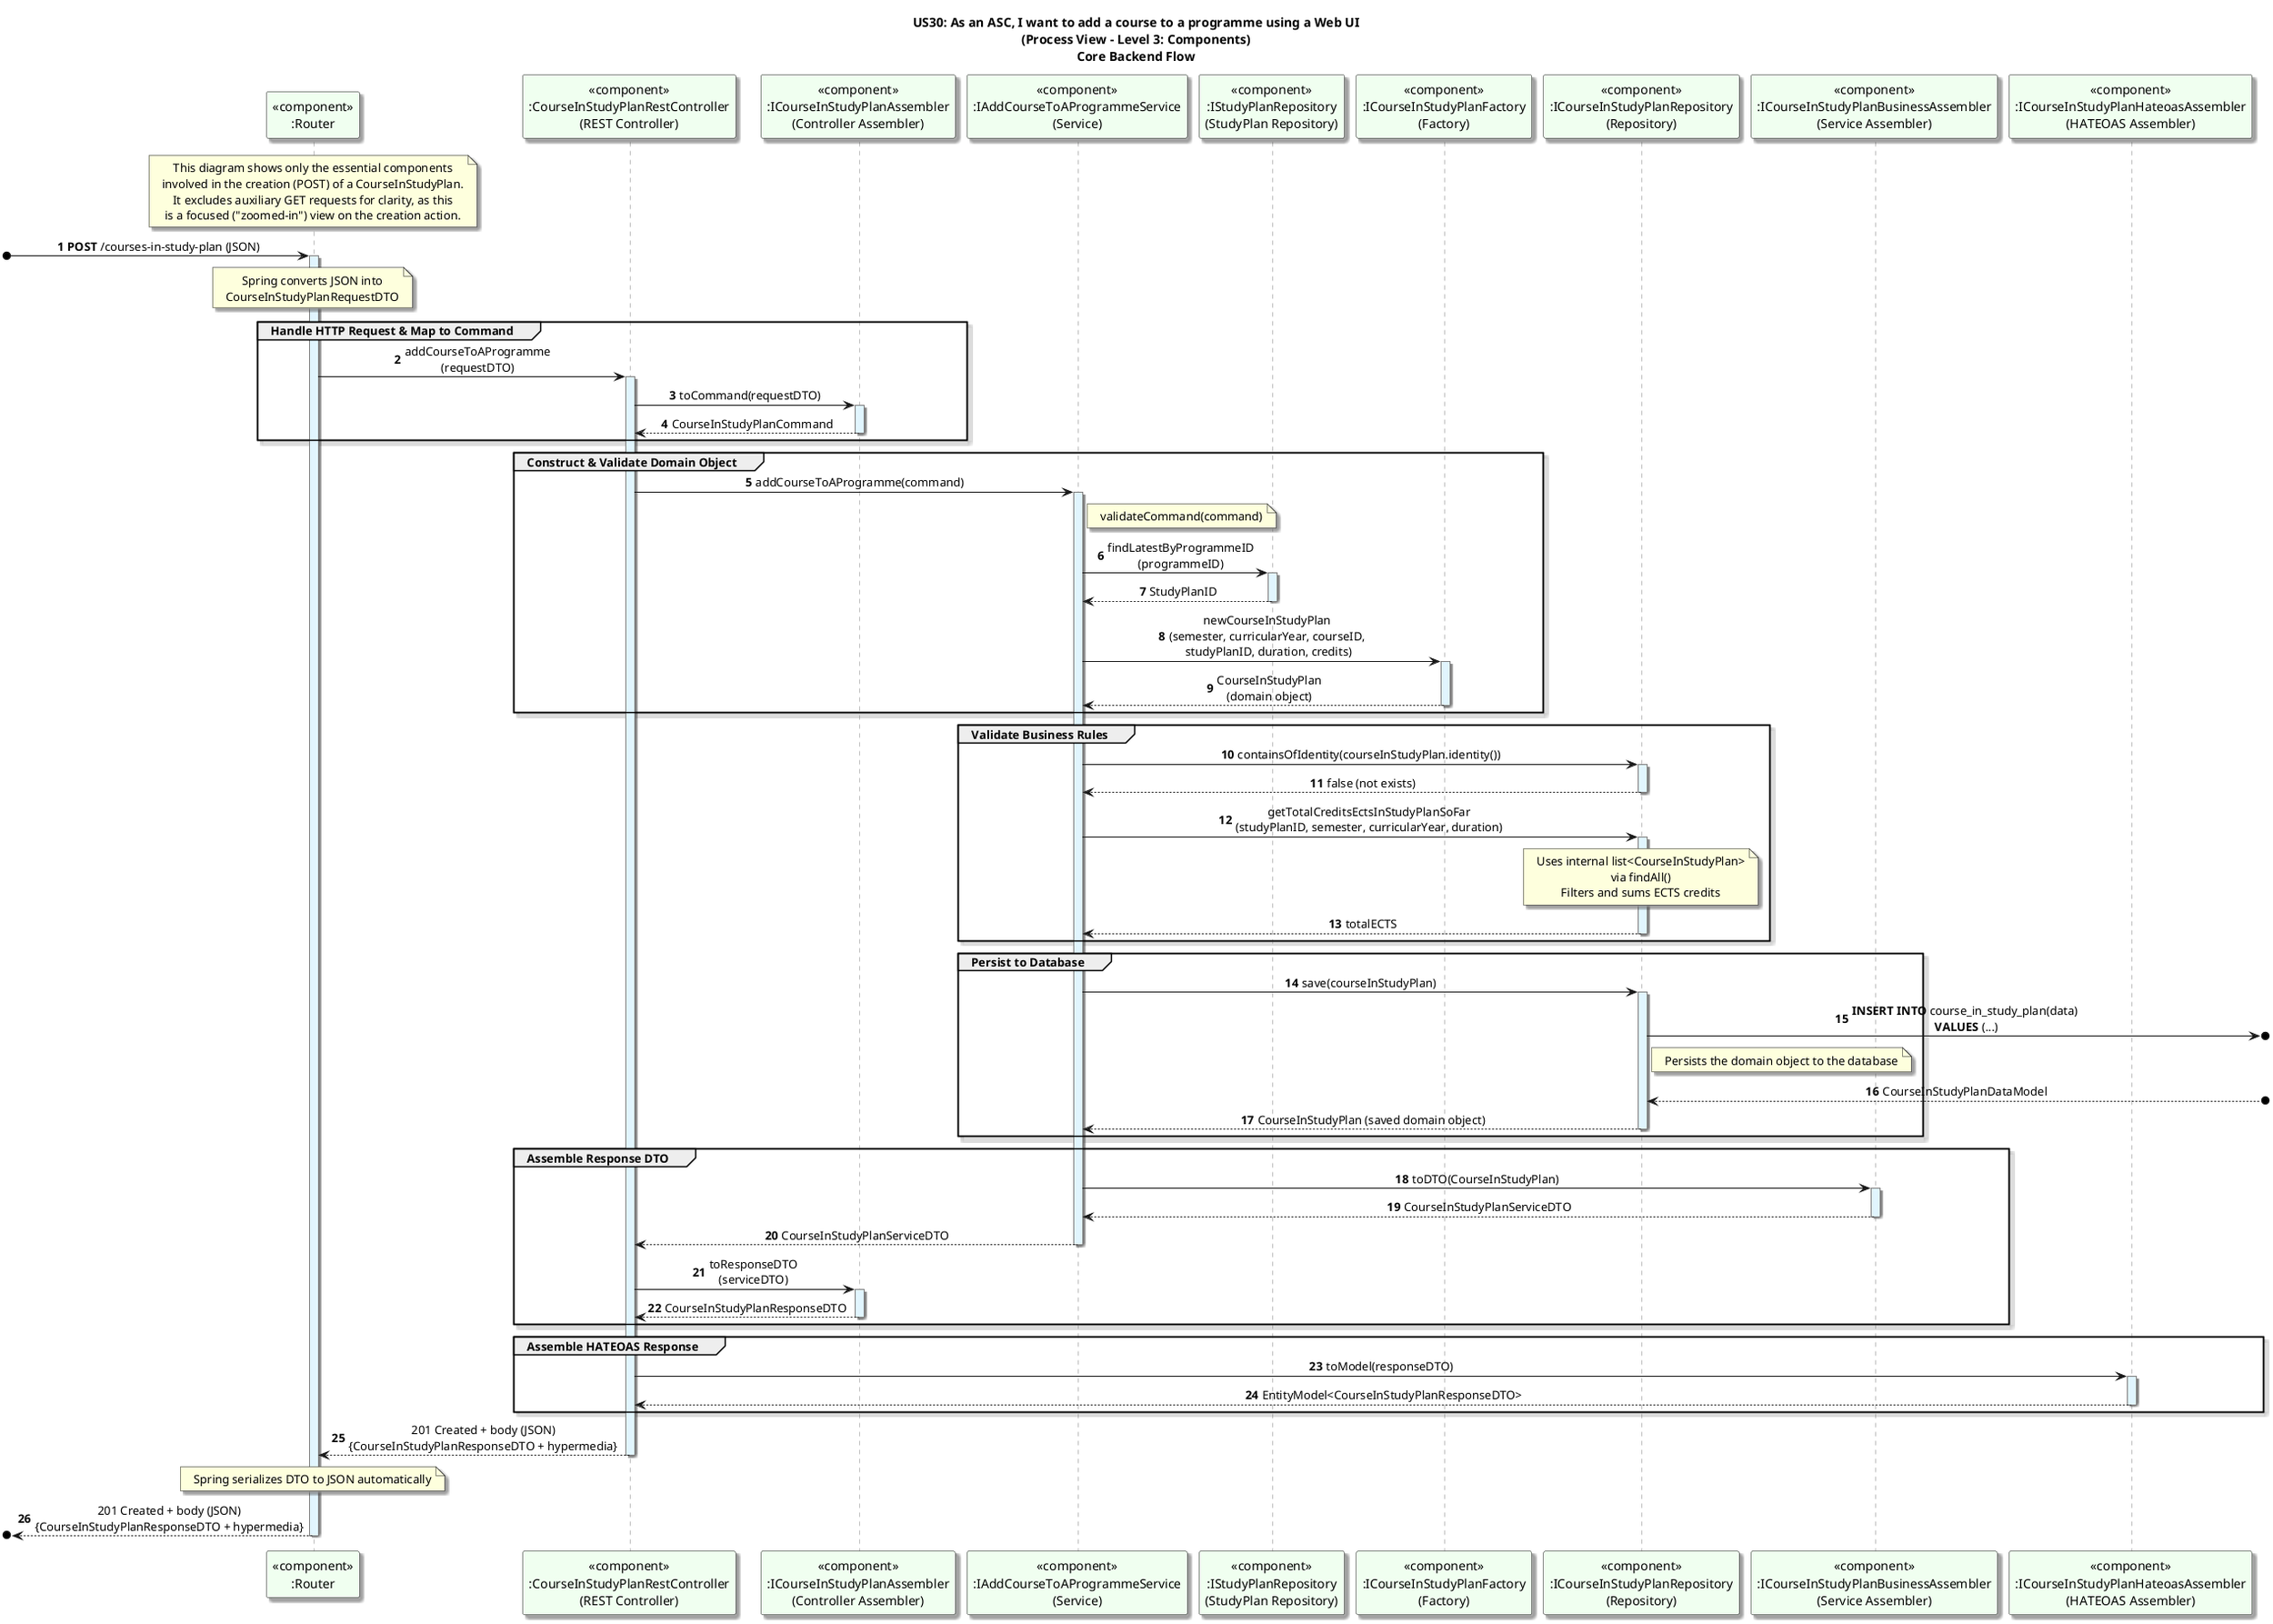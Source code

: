 @startuml
title: US30: As an ASC, I want to add a course to a programme using a Web UI\n(Process View - Level 3: Components)\nCore Backend Flow
autonumber

skinparam {
  ActivityPadding 2
  ActivityMargin 2
  BoxPadding 2
}
skinparam sequence {
    LifeLineBorderColor Grey
    LifeLineBackgroundColor #E1F5FE
}
skinparam defaultTextAlignment center
skinparam shadowing true

participant "<<component>>\n:Router" as Router #honeydew
participant "<<component>>\n:CourseInStudyPlanRestController\n(REST Controller)" as Controller #honeydew
participant "<<component>>\n:ICourseInStudyPlanAssembler\n(Controller Assembler)" as Assembler #honeydew
participant "<<component>>\n:IAddCourseToAProgrammeService\n(Service)" as Service #honeydew
participant "<<component>>\n:IStudyPlanRepository\n(StudyPlan Repository)" as StudyPlanRepository #honeydew
participant "<<component>>\n:ICourseInStudyPlanFactory\n(Factory)" as Factory #honeydew
participant "<<component>>\n:ICourseInStudyPlanRepository\n(Repository)" as Repository #honeydew
participant "<<component>>\n:ICourseInStudyPlanBusinessAssembler\n(Service Assembler)" as BAssembler #honeydew
participant "<<component>>\n:ICourseInStudyPlanHateoasAssembler\n(HATEOAS Assembler)" as HateoasAssembler #honeydew

note over Router
This diagram shows only the essential components
involved in the creation (POST) of a CourseInStudyPlan.
It excludes auxiliary GET requests for clarity, as this
is a focused ("zoomed-in") view on the creation action.
end note

[o-> Router: **POST** /courses-in-study-plan (JSON)
activate Router
note over Router
Spring converts JSON into
CourseInStudyPlanRequestDTO
end note
group Handle HTTP Request & Map to Command
Router -> Controller: addCourseToAProgramme\n(requestDTO)
activate Controller


Controller -> Assembler: toCommand(requestDTO)
activate Assembler
Assembler --> Controller: CourseInStudyPlanCommand
deactivate Assembler
end group

group Construct & Validate Domain Object
Controller -> Service: addCourseToAProgramme(command)
activate Service
note right of Service: validateCommand(command)
Service -> StudyPlanRepository: findLatestByProgrammeID\n(programmeID)
activate StudyPlanRepository
StudyPlanRepository --> Service: StudyPlanID
deactivate StudyPlanRepository

Service -> Factory: newCourseInStudyPlan\n(semester, curricularYear, courseID,\n studyPlanID, duration, credits)
activate Factory

Factory --> Service: CourseInStudyPlan\n(domain object)
deactivate Factory
end

group Validate Business Rules
Service -> Repository: containsOfIdentity(courseInStudyPlan.identity())
activate Repository
Repository --> Service: false (not exists)
deactivate Repository

Service -> Repository: getTotalCreditsEctsInStudyPlanSoFar\n(studyPlanID, semester, curricularYear, duration)
activate Repository
note over Repository
Uses internal list<CourseInStudyPlan>
via findAll()
Filters and sums ECTS credits
end note
Repository --> Service: totalECTS
deactivate Repository
end group

group Persist to Database
Service -> Repository: save(courseInStudyPlan)
activate Repository

Repository ->o]: **INSERT INTO** course_in_study_plan(data)\n **VALUES** (...)
note right of Repository
Persists the domain object to the database
end note
Repository <--o]: CourseInStudyPlanDataModel

Repository --> Service: CourseInStudyPlan (saved domain object)
deactivate Repository
end group

group Assemble Response DTO
Service -> BAssembler: toDTO(CourseInStudyPlan)
activate BAssembler
BAssembler --> Service: CourseInStudyPlanServiceDTO
deactivate BAssembler
Service --> Controller: CourseInStudyPlanServiceDTO
deactivate Service

    Controller -> Assembler: toResponseDTO\n(serviceDTO)
    activate Assembler
    Assembler --> Controller: CourseInStudyPlanResponseDTO
    deactivate Assembler
    end group

    group Assemble HATEOAS Response
    Controller -> HateoasAssembler: toModel(responseDTO)
    activate HateoasAssembler
    HateoasAssembler --> Controller: EntityModel<CourseInStudyPlanResponseDTO>
    deactivate HateoasAssembler
    end group
    Controller --> Router: 201 Created + body (JSON)\n{CourseInStudyPlanResponseDTO + hypermedia}

note over Router: Spring serializes DTO to JSON automatically


deactivate Controller

[o<-- Router: 201 Created + body (JSON)\n{CourseInStudyPlanResponseDTO + hypermedia}
deactivate Router
@enduml